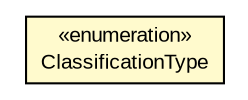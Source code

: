#!/usr/local/bin/dot
#
# Class diagram 
# Generated by UMLGraph version R5_6-24-gf6e263 (http://www.umlgraph.org/)
#

digraph G {
	edge [fontname="arial",fontsize=10,labelfontname="arial",labelfontsize=10];
	node [fontname="arial",fontsize=10,shape=plaintext];
	nodesep=0.25;
	ranksep=0.5;
	// us.gov.ic.ism.v2.ClassificationType
	c194402 [label=<<table title="us.gov.ic.ism.v2.ClassificationType" border="0" cellborder="1" cellspacing="0" cellpadding="2" port="p" bgcolor="lemonChiffon" href="./ClassificationType.html">
		<tr><td><table border="0" cellspacing="0" cellpadding="1">
<tr><td align="center" balign="center"> &#171;enumeration&#187; </td></tr>
<tr><td align="center" balign="center"> ClassificationType </td></tr>
		</table></td></tr>
		</table>>, URL="./ClassificationType.html", fontname="arial", fontcolor="black", fontsize=10.0];
}

